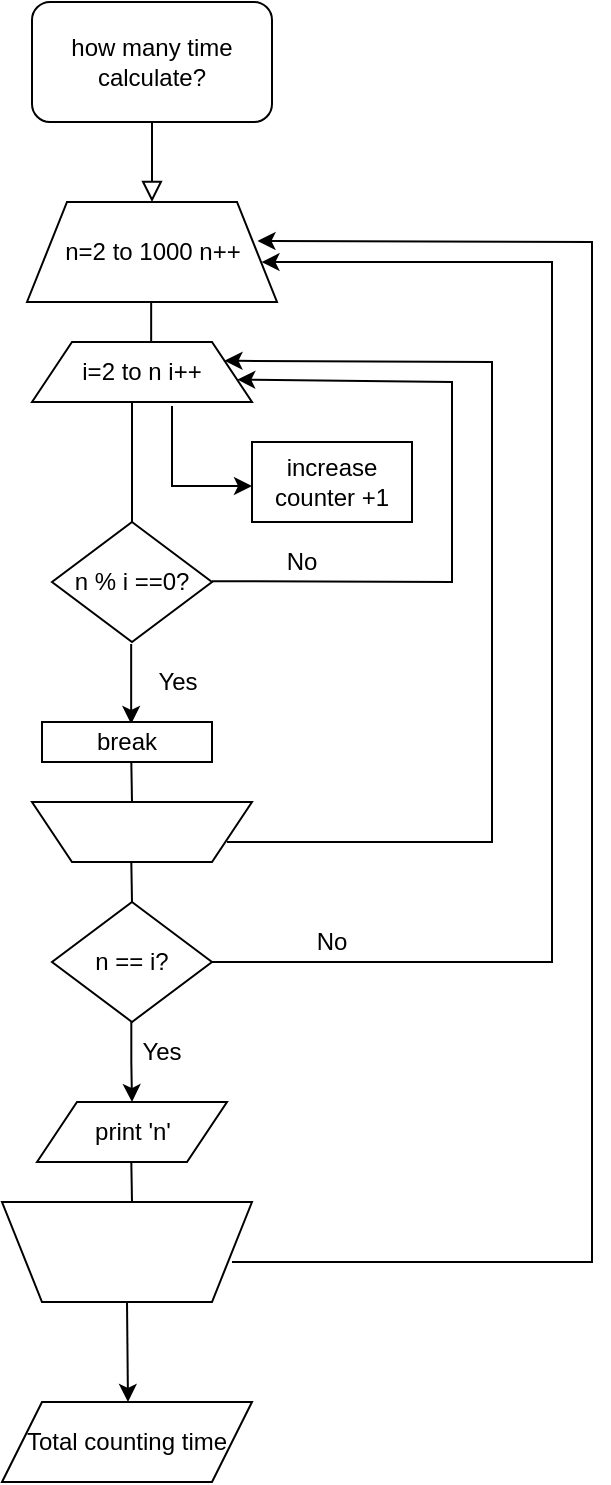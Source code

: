 <mxfile version="23.0.2" type="device">
  <diagram id="C5RBs43oDa-KdzZeNtuy" name="Page-1">
    <mxGraphModel dx="1344" dy="791" grid="1" gridSize="10" guides="1" tooltips="1" connect="1" arrows="1" fold="1" page="1" pageScale="1" pageWidth="827" pageHeight="1169" math="0" shadow="0">
      <root>
        <mxCell id="WIyWlLk6GJQsqaUBKTNV-0" />
        <mxCell id="WIyWlLk6GJQsqaUBKTNV-1" parent="WIyWlLk6GJQsqaUBKTNV-0" />
        <mxCell id="WIyWlLk6GJQsqaUBKTNV-2" value="" style="rounded=0;html=1;jettySize=auto;orthogonalLoop=1;fontSize=11;endArrow=block;endFill=0;endSize=8;strokeWidth=1;shadow=0;labelBackgroundColor=none;edgeStyle=orthogonalEdgeStyle;" parent="WIyWlLk6GJQsqaUBKTNV-1" edge="1">
          <mxGeometry relative="1" as="geometry">
            <mxPoint x="341.0" y="120" as="sourcePoint" />
            <mxPoint x="341.0" y="170" as="targetPoint" />
          </mxGeometry>
        </mxCell>
        <mxCell id="Hyi2GzqdrZCViDuYcZH3-0" value="how many time calculate?" style="rounded=1;whiteSpace=wrap;html=1;" parent="WIyWlLk6GJQsqaUBKTNV-1" vertex="1">
          <mxGeometry x="281" y="70" width="120" height="60" as="geometry" />
        </mxCell>
        <mxCell id="Hyi2GzqdrZCViDuYcZH3-1" value="n=2 to 1000 n++" style="shape=trapezoid;perimeter=trapezoidPerimeter;whiteSpace=wrap;html=1;fixedSize=1;" parent="WIyWlLk6GJQsqaUBKTNV-1" vertex="1">
          <mxGeometry x="278.5" y="170" width="125" height="50" as="geometry" />
        </mxCell>
        <mxCell id="Hyi2GzqdrZCViDuYcZH3-4" value="" style="endArrow=none;html=1;rounded=0;" parent="WIyWlLk6GJQsqaUBKTNV-1" edge="1">
          <mxGeometry width="50" height="50" relative="1" as="geometry">
            <mxPoint x="340.58" y="240" as="sourcePoint" />
            <mxPoint x="340.58" y="220" as="targetPoint" />
          </mxGeometry>
        </mxCell>
        <mxCell id="Hyi2GzqdrZCViDuYcZH3-5" value="i=2 to n i++" style="shape=trapezoid;perimeter=trapezoidPerimeter;whiteSpace=wrap;html=1;fixedSize=1;" parent="WIyWlLk6GJQsqaUBKTNV-1" vertex="1">
          <mxGeometry x="281" y="240" width="110" height="30" as="geometry" />
        </mxCell>
        <mxCell id="Hyi2GzqdrZCViDuYcZH3-8" value="" style="endArrow=classic;html=1;rounded=0;" parent="WIyWlLk6GJQsqaUBKTNV-1" edge="1">
          <mxGeometry width="50" height="50" relative="1" as="geometry">
            <mxPoint x="351" y="272" as="sourcePoint" />
            <mxPoint x="391" y="312" as="targetPoint" />
            <Array as="points">
              <mxPoint x="351" y="312" />
              <mxPoint x="371" y="312" />
            </Array>
          </mxGeometry>
        </mxCell>
        <mxCell id="Hyi2GzqdrZCViDuYcZH3-13" value="" style="endArrow=none;html=1;rounded=0;" parent="WIyWlLk6GJQsqaUBKTNV-1" edge="1">
          <mxGeometry width="50" height="50" relative="1" as="geometry">
            <mxPoint x="331" y="330" as="sourcePoint" />
            <mxPoint x="331" y="270" as="targetPoint" />
            <Array as="points">
              <mxPoint x="331" y="290" />
            </Array>
          </mxGeometry>
        </mxCell>
        <mxCell id="Hyi2GzqdrZCViDuYcZH3-14" value="increase&lt;br&gt;counter +1" style="rounded=0;whiteSpace=wrap;html=1;" parent="WIyWlLk6GJQsqaUBKTNV-1" vertex="1">
          <mxGeometry x="391" y="290" width="80" height="40" as="geometry" />
        </mxCell>
        <mxCell id="Hyi2GzqdrZCViDuYcZH3-15" value="n % i ==0?" style="rhombus;whiteSpace=wrap;html=1;" parent="WIyWlLk6GJQsqaUBKTNV-1" vertex="1">
          <mxGeometry x="291" y="330" width="80" height="60" as="geometry" />
        </mxCell>
        <mxCell id="Hyi2GzqdrZCViDuYcZH3-17" value="" style="endArrow=classic;html=1;rounded=0;entryX=0.933;entryY=0.627;entryDx=0;entryDy=0;entryPerimeter=0;" parent="WIyWlLk6GJQsqaUBKTNV-1" target="Hyi2GzqdrZCViDuYcZH3-5" edge="1">
          <mxGeometry width="50" height="50" relative="1" as="geometry">
            <mxPoint x="371" y="359.58" as="sourcePoint" />
            <mxPoint x="391" y="260" as="targetPoint" />
            <Array as="points">
              <mxPoint x="491" y="360" />
              <mxPoint x="491" y="260" />
            </Array>
          </mxGeometry>
        </mxCell>
        <mxCell id="Hyi2GzqdrZCViDuYcZH3-19" value="No" style="text;html=1;strokeColor=none;fillColor=none;align=center;verticalAlign=middle;whiteSpace=wrap;rounded=0;" parent="WIyWlLk6GJQsqaUBKTNV-1" vertex="1">
          <mxGeometry x="391" y="340" width="50" height="20" as="geometry" />
        </mxCell>
        <mxCell id="Hyi2GzqdrZCViDuYcZH3-20" value="n == i?" style="rhombus;whiteSpace=wrap;html=1;" parent="WIyWlLk6GJQsqaUBKTNV-1" vertex="1">
          <mxGeometry x="291" y="520" width="80" height="60" as="geometry" />
        </mxCell>
        <mxCell id="Hyi2GzqdrZCViDuYcZH3-22" value="" style="endArrow=classic;html=1;rounded=0;" parent="WIyWlLk6GJQsqaUBKTNV-1" edge="1">
          <mxGeometry width="50" height="50" relative="1" as="geometry">
            <mxPoint x="330.58" y="391" as="sourcePoint" />
            <mxPoint x="330.58" y="431" as="targetPoint" />
            <Array as="points">
              <mxPoint x="330.58" y="391" />
            </Array>
          </mxGeometry>
        </mxCell>
        <mxCell id="Hyi2GzqdrZCViDuYcZH3-25" value="break" style="rounded=0;whiteSpace=wrap;html=1;" parent="WIyWlLk6GJQsqaUBKTNV-1" vertex="1">
          <mxGeometry x="286" y="430" width="85" height="20" as="geometry" />
        </mxCell>
        <mxCell id="Hyi2GzqdrZCViDuYcZH3-26" value="Yes" style="text;html=1;strokeColor=none;fillColor=none;align=center;verticalAlign=middle;whiteSpace=wrap;rounded=0;" parent="WIyWlLk6GJQsqaUBKTNV-1" vertex="1">
          <mxGeometry x="328.5" y="400" width="50" height="20" as="geometry" />
        </mxCell>
        <mxCell id="Hyi2GzqdrZCViDuYcZH3-29" value="" style="endArrow=none;html=1;rounded=0;" parent="WIyWlLk6GJQsqaUBKTNV-1" edge="1">
          <mxGeometry width="50" height="50" relative="1" as="geometry">
            <mxPoint x="331" y="470" as="sourcePoint" />
            <mxPoint x="330.66" y="450" as="targetPoint" />
          </mxGeometry>
        </mxCell>
        <mxCell id="Hyi2GzqdrZCViDuYcZH3-27" value="" style="shape=trapezoid;perimeter=trapezoidPerimeter;whiteSpace=wrap;html=1;fixedSize=1;rotation=-180;" parent="WIyWlLk6GJQsqaUBKTNV-1" vertex="1">
          <mxGeometry x="281" y="470" width="110" height="30" as="geometry" />
        </mxCell>
        <mxCell id="Hyi2GzqdrZCViDuYcZH3-28" value="" style="shape=trapezoid;perimeter=trapezoidPerimeter;whiteSpace=wrap;html=1;fixedSize=1;rotation=-180;" parent="WIyWlLk6GJQsqaUBKTNV-1" vertex="1">
          <mxGeometry x="266" y="670" width="125" height="50" as="geometry" />
        </mxCell>
        <mxCell id="Hyi2GzqdrZCViDuYcZH3-31" value="" style="endArrow=none;html=1;rounded=0;" parent="WIyWlLk6GJQsqaUBKTNV-1" edge="1">
          <mxGeometry width="50" height="50" relative="1" as="geometry">
            <mxPoint x="331" y="670" as="sourcePoint" />
            <mxPoint x="330.66" y="650" as="targetPoint" />
          </mxGeometry>
        </mxCell>
        <mxCell id="Hyi2GzqdrZCViDuYcZH3-32" value="" style="endArrow=none;html=1;rounded=0;" parent="WIyWlLk6GJQsqaUBKTNV-1" edge="1">
          <mxGeometry width="50" height="50" relative="1" as="geometry">
            <mxPoint x="331" y="520" as="sourcePoint" />
            <mxPoint x="330.66" y="500" as="targetPoint" />
          </mxGeometry>
        </mxCell>
        <mxCell id="Hyi2GzqdrZCViDuYcZH3-33" value="" style="endArrow=classic;html=1;rounded=0;entryX=0.938;entryY=0.601;entryDx=0;entryDy=0;entryPerimeter=0;exitX=1;exitY=0.5;exitDx=0;exitDy=0;" parent="WIyWlLk6GJQsqaUBKTNV-1" source="Hyi2GzqdrZCViDuYcZH3-20" target="Hyi2GzqdrZCViDuYcZH3-1" edge="1">
          <mxGeometry width="50" height="50" relative="1" as="geometry">
            <mxPoint x="371" y="559.66" as="sourcePoint" />
            <mxPoint x="431" y="250" as="targetPoint" />
            <Array as="points">
              <mxPoint x="541" y="550" />
              <mxPoint x="541" y="200" />
            </Array>
          </mxGeometry>
        </mxCell>
        <mxCell id="Hyi2GzqdrZCViDuYcZH3-34" value="" style="endArrow=classic;html=1;rounded=0;" parent="WIyWlLk6GJQsqaUBKTNV-1" edge="1">
          <mxGeometry width="50" height="50" relative="1" as="geometry">
            <mxPoint x="330.66" y="580" as="sourcePoint" />
            <mxPoint x="331" y="620" as="targetPoint" />
            <Array as="points">
              <mxPoint x="330.66" y="600" />
            </Array>
          </mxGeometry>
        </mxCell>
        <mxCell id="Hyi2GzqdrZCViDuYcZH3-36" value="Yes" style="text;html=1;strokeColor=none;fillColor=none;align=center;verticalAlign=middle;whiteSpace=wrap;rounded=0;" parent="WIyWlLk6GJQsqaUBKTNV-1" vertex="1">
          <mxGeometry x="321" y="585" width="50" height="20" as="geometry" />
        </mxCell>
        <mxCell id="Hyi2GzqdrZCViDuYcZH3-37" value="No" style="text;html=1;strokeColor=none;fillColor=none;align=center;verticalAlign=middle;whiteSpace=wrap;rounded=0;" parent="WIyWlLk6GJQsqaUBKTNV-1" vertex="1">
          <mxGeometry x="406" y="530" width="50" height="20" as="geometry" />
        </mxCell>
        <mxCell id="Hyi2GzqdrZCViDuYcZH3-41" value="" style="endArrow=classic;html=1;rounded=0;entryX=0.922;entryY=0.389;entryDx=0;entryDy=0;entryPerimeter=0;" parent="WIyWlLk6GJQsqaUBKTNV-1" target="Hyi2GzqdrZCViDuYcZH3-1" edge="1">
          <mxGeometry width="50" height="50" relative="1" as="geometry">
            <mxPoint x="381" y="700" as="sourcePoint" />
            <mxPoint x="411" y="190" as="targetPoint" />
            <Array as="points">
              <mxPoint x="561" y="700" />
              <mxPoint x="561" y="190" />
            </Array>
          </mxGeometry>
        </mxCell>
        <mxCell id="Hyi2GzqdrZCViDuYcZH3-43" value="" style="endArrow=classic;html=1;rounded=0;entryX=1;entryY=0.25;entryDx=0;entryDy=0;" parent="WIyWlLk6GJQsqaUBKTNV-1" target="Hyi2GzqdrZCViDuYcZH3-5" edge="1">
          <mxGeometry width="50" height="50" relative="1" as="geometry">
            <mxPoint x="378.5" y="490" as="sourcePoint" />
            <mxPoint x="511" y="220" as="targetPoint" />
            <Array as="points">
              <mxPoint x="511" y="490" />
              <mxPoint x="511" y="250" />
            </Array>
          </mxGeometry>
        </mxCell>
        <mxCell id="Hyi2GzqdrZCViDuYcZH3-44" value="print &#39;n&#39;" style="shape=parallelogram;perimeter=parallelogramPerimeter;whiteSpace=wrap;html=1;fixedSize=1;" parent="WIyWlLk6GJQsqaUBKTNV-1" vertex="1">
          <mxGeometry x="283.5" y="620" width="95" height="30" as="geometry" />
        </mxCell>
        <mxCell id="Hyi2GzqdrZCViDuYcZH3-45" value="" style="endArrow=classic;html=1;rounded=0;" parent="WIyWlLk6GJQsqaUBKTNV-1" edge="1">
          <mxGeometry width="50" height="50" relative="1" as="geometry">
            <mxPoint x="328.5" y="720" as="sourcePoint" />
            <mxPoint x="329" y="770" as="targetPoint" />
            <Array as="points" />
          </mxGeometry>
        </mxCell>
        <mxCell id="Hyi2GzqdrZCViDuYcZH3-46" value="Total counting time" style="shape=parallelogram;perimeter=parallelogramPerimeter;whiteSpace=wrap;html=1;fixedSize=1;" parent="WIyWlLk6GJQsqaUBKTNV-1" vertex="1">
          <mxGeometry x="266" y="770" width="125" height="40" as="geometry" />
        </mxCell>
      </root>
    </mxGraphModel>
  </diagram>
</mxfile>
